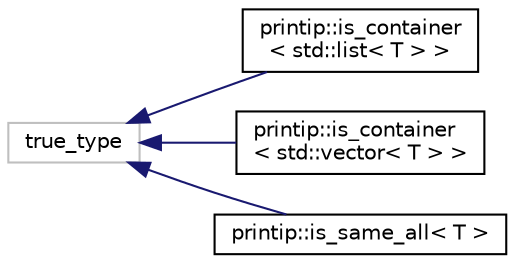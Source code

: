 digraph "Graphical Class Hierarchy"
{
  edge [fontname="Helvetica",fontsize="10",labelfontname="Helvetica",labelfontsize="10"];
  node [fontname="Helvetica",fontsize="10",shape=record];
  rankdir="LR";
  Node1 [label="true_type",height=0.2,width=0.4,color="grey75", fillcolor="white", style="filled"];
  Node1 -> Node2 [dir="back",color="midnightblue",fontsize="10",style="solid",fontname="Helvetica"];
  Node2 [label="printip::is_container\l\< std::list\< T \> \>",height=0.2,width=0.4,color="black", fillcolor="white", style="filled",URL="$structprintip_1_1is__container_3_01std_1_1list_3_01_t_01_4_01_4.html"];
  Node1 -> Node3 [dir="back",color="midnightblue",fontsize="10",style="solid",fontname="Helvetica"];
  Node3 [label="printip::is_container\l\< std::vector\< T \> \>",height=0.2,width=0.4,color="black", fillcolor="white", style="filled",URL="$structprintip_1_1is__container_3_01std_1_1vector_3_01_t_01_4_01_4.html"];
  Node1 -> Node4 [dir="back",color="midnightblue",fontsize="10",style="solid",fontname="Helvetica"];
  Node4 [label="printip::is_same_all\< T \>",height=0.2,width=0.4,color="black", fillcolor="white", style="filled",URL="$structprintip_1_1is__same__all_3_01_t_01_4.html"];
}
